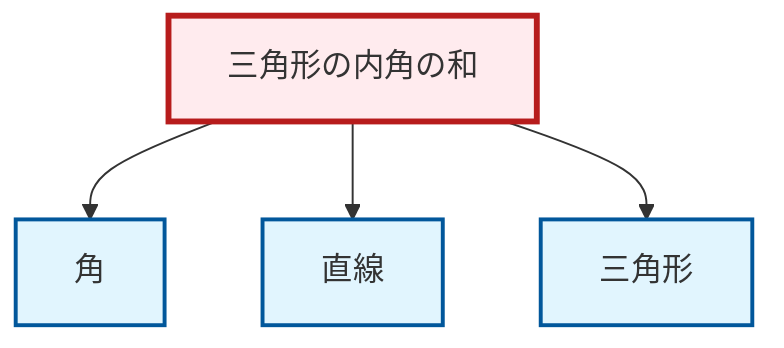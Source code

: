 graph TD
    classDef definition fill:#e1f5fe,stroke:#01579b,stroke-width:2px
    classDef theorem fill:#f3e5f5,stroke:#4a148c,stroke-width:2px
    classDef axiom fill:#fff3e0,stroke:#e65100,stroke-width:2px
    classDef example fill:#e8f5e9,stroke:#1b5e20,stroke-width:2px
    classDef current fill:#ffebee,stroke:#b71c1c,stroke-width:3px
    def-angle["角"]:::definition
    thm-angle-sum-triangle["三角形の内角の和"]:::theorem
    def-triangle["三角形"]:::definition
    def-line["直線"]:::definition
    thm-angle-sum-triangle --> def-angle
    thm-angle-sum-triangle --> def-line
    thm-angle-sum-triangle --> def-triangle
    class thm-angle-sum-triangle current